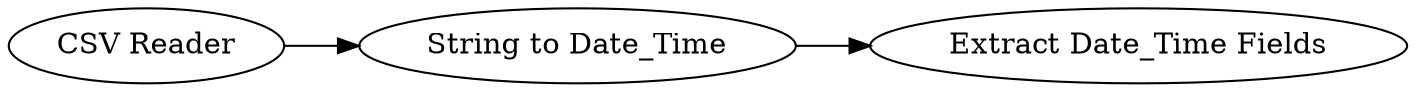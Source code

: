 digraph {
	2 -> 3
	1 -> 2
	1 [label="CSV Reader"]
	3 [label="Extract Date_Time Fields"]
	2 [label="String to Date_Time"]
	rankdir=LR
}
